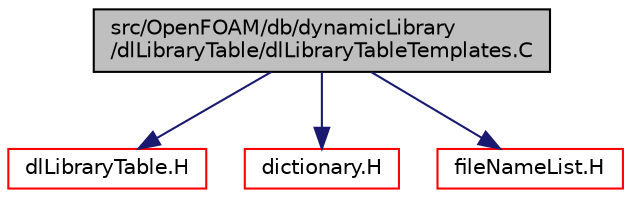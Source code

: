 digraph "src/OpenFOAM/db/dynamicLibrary/dlLibraryTable/dlLibraryTableTemplates.C"
{
  bgcolor="transparent";
  edge [fontname="Helvetica",fontsize="10",labelfontname="Helvetica",labelfontsize="10"];
  node [fontname="Helvetica",fontsize="10",shape=record];
  Node0 [label="src/OpenFOAM/db/dynamicLibrary\l/dlLibraryTable/dlLibraryTableTemplates.C",height=0.2,width=0.4,color="black", fillcolor="grey75", style="filled", fontcolor="black"];
  Node0 -> Node1 [color="midnightblue",fontsize="10",style="solid",fontname="Helvetica"];
  Node1 [label="dlLibraryTable.H",height=0.2,width=0.4,color="red",URL="$a09608.html"];
  Node0 -> Node65 [color="midnightblue",fontsize="10",style="solid",fontname="Helvetica"];
  Node65 [label="dictionary.H",height=0.2,width=0.4,color="red",URL="$a09506.html"];
  Node0 -> Node89 [color="midnightblue",fontsize="10",style="solid",fontname="Helvetica"];
  Node89 [label="fileNameList.H",height=0.2,width=0.4,color="red",URL="$a13454.html"];
}
